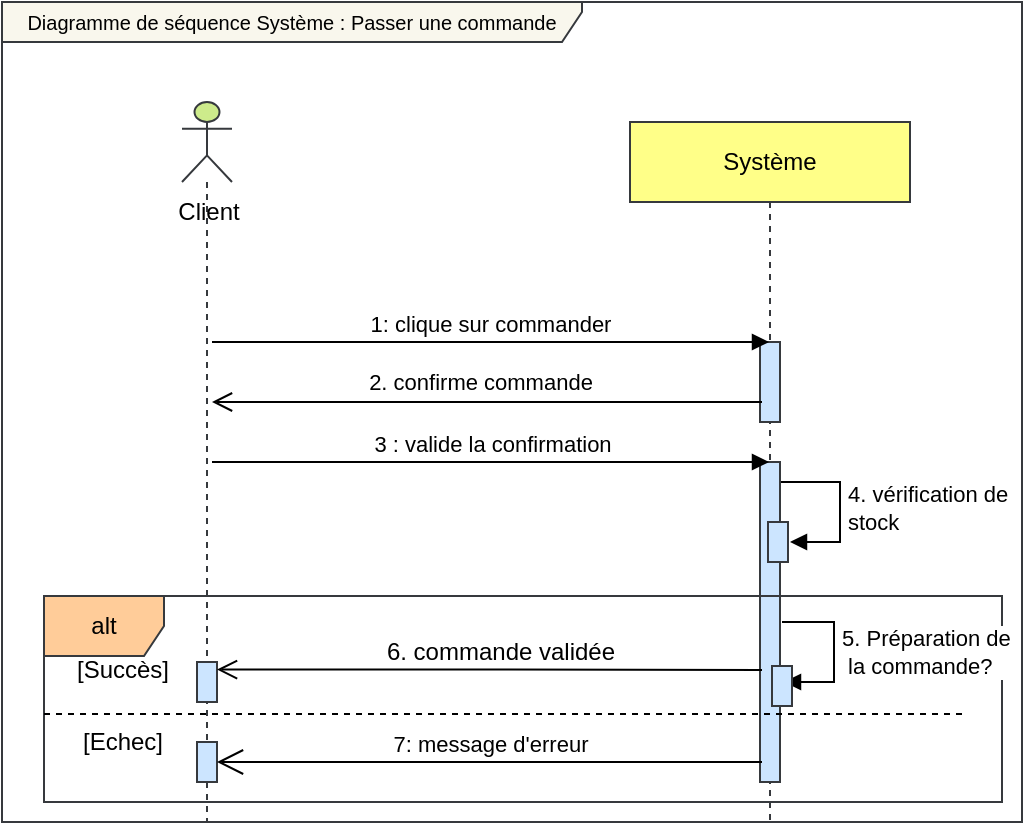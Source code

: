 <mxfile version="24.7.16">
  <diagram name="Page-1" id="L1OuqhEw-fEruu5ibHg5">
    <mxGraphModel dx="981" dy="1635" grid="1" gridSize="10" guides="1" tooltips="1" connect="1" arrows="1" fold="1" page="1" pageScale="1" pageWidth="850" pageHeight="1100" math="0" shadow="0">
      <root>
        <mxCell id="0" />
        <mxCell id="1" parent="0" />
        <mxCell id="IgNi5zP_baFBuqDR0OYr-24" value="" style="shape=umlLifeline;participant=umlActor;perimeter=lifelinePerimeter;whiteSpace=wrap;html=1;container=1;collapsible=0;recursiveResize=0;verticalAlign=top;spacingTop=36;outlineConnect=0;fillColor=#cdeb8b;strokeColor=#36393d;" parent="1" vertex="1">
          <mxGeometry x="120" width="25" height="360" as="geometry" />
        </mxCell>
        <mxCell id="IgNi5zP_baFBuqDR0OYr-40" value="" style="html=1;points=[[0,0,0,0,5],[0,1,0,0,-5],[1,0,0,0,5],[1,1,0,0,-5]];perimeter=orthogonalPerimeter;outlineConnect=0;targetShapes=umlLifeline;portConstraint=eastwest;newEdgeStyle={&quot;curved&quot;:0,&quot;rounded&quot;:0};fillColor=#cce5ff;strokeColor=#36393d;" parent="IgNi5zP_baFBuqDR0OYr-24" vertex="1">
          <mxGeometry x="7.5" y="280" width="10" height="20" as="geometry" />
        </mxCell>
        <mxCell id="IgNi5zP_baFBuqDR0OYr-25" value="" style="html=1;points=[[0,0,0,0,5],[0,1,0,0,-5],[1,0,0,0,5],[1,1,0,0,-5]];perimeter=orthogonalPerimeter;outlineConnect=0;targetShapes=umlLifeline;portConstraint=eastwest;newEdgeStyle={&quot;curved&quot;:0,&quot;rounded&quot;:0};fillColor=#cce5ff;strokeColor=#36393d;" parent="IgNi5zP_baFBuqDR0OYr-24" vertex="1">
          <mxGeometry x="7.5" y="320" width="10" height="20" as="geometry" />
        </mxCell>
        <mxCell id="IgNi5zP_baFBuqDR0OYr-26" value="Système" style="shape=umlLifeline;perimeter=lifelinePerimeter;whiteSpace=wrap;html=1;container=1;collapsible=0;recursiveResize=0;outlineConnect=0;fillColor=#ffff88;strokeColor=#36393d;" parent="1" vertex="1">
          <mxGeometry x="344" y="10" width="140" height="350" as="geometry" />
        </mxCell>
        <mxCell id="IgNi5zP_baFBuqDR0OYr-27" value="" style="html=1;points=[[0,0,0,0,5],[0,1,0,0,-5],[1,0,0,0,5],[1,1,0,0,-5]];perimeter=orthogonalPerimeter;outlineConnect=0;targetShapes=umlLifeline;portConstraint=eastwest;newEdgeStyle={&quot;curved&quot;:0,&quot;rounded&quot;:0};fillColor=#cce5ff;strokeColor=#36393d;" parent="IgNi5zP_baFBuqDR0OYr-26" vertex="1">
          <mxGeometry x="65" y="110" width="10" height="40" as="geometry" />
        </mxCell>
        <mxCell id="IgNi5zP_baFBuqDR0OYr-29" value="" style="html=1;verticalAlign=bottom;endArrow=open;endSize=8;" parent="IgNi5zP_baFBuqDR0OYr-26" edge="1">
          <mxGeometry relative="1" as="geometry">
            <mxPoint x="66" y="140" as="sourcePoint" />
            <mxPoint x="-209" y="140" as="targetPoint" />
            <Array as="points">
              <mxPoint x="-89.5" y="140" />
            </Array>
          </mxGeometry>
        </mxCell>
        <mxCell id="IgNi5zP_baFBuqDR0OYr-30" value="2. confirme commande" style="edgeLabel;html=1;align=center;verticalAlign=middle;resizable=0;points=[];" parent="IgNi5zP_baFBuqDR0OYr-29" vertex="1" connectable="0">
          <mxGeometry x="0.307" relative="1" as="geometry">
            <mxPoint x="38" y="-10" as="offset" />
          </mxGeometry>
        </mxCell>
        <mxCell id="IgNi5zP_baFBuqDR0OYr-31" value="&lt;div&gt;4. vérification de&amp;nbsp;&lt;/div&gt;&lt;div&gt;stock&lt;br&gt;&lt;/div&gt;" style="html=1;align=left;spacingLeft=2;endArrow=block;rounded=0;edgeStyle=orthogonalEdgeStyle;curved=0;rounded=0;" parent="IgNi5zP_baFBuqDR0OYr-26" edge="1">
          <mxGeometry relative="1" as="geometry">
            <mxPoint x="75" y="180" as="sourcePoint" />
            <Array as="points">
              <mxPoint x="105" y="210" />
            </Array>
            <mxPoint x="80" y="210" as="targetPoint" />
          </mxGeometry>
        </mxCell>
        <mxCell id="IgNi5zP_baFBuqDR0OYr-32" value="" style="html=1;points=[[0,0,0,0,5],[0,1,0,0,-5],[1,0,0,0,5],[1,1,0,0,-5]];perimeter=orthogonalPerimeter;outlineConnect=0;targetShapes=umlLifeline;portConstraint=eastwest;newEdgeStyle={&quot;curved&quot;:0,&quot;rounded&quot;:0};fillColor=#cce5ff;strokeColor=#36393d;" parent="IgNi5zP_baFBuqDR0OYr-26" vertex="1">
          <mxGeometry x="65" y="170" width="10" height="160" as="geometry" />
        </mxCell>
        <mxCell id="IgNi5zP_baFBuqDR0OYr-33" value="" style="html=1;points=[[0,0,0,0,5],[0,1,0,0,-5],[1,0,0,0,5],[1,1,0,0,-5]];perimeter=orthogonalPerimeter;outlineConnect=0;targetShapes=umlLifeline;portConstraint=eastwest;newEdgeStyle={&quot;curved&quot;:0,&quot;rounded&quot;:0};fillColor=#cce5ff;strokeColor=#36393d;" parent="IgNi5zP_baFBuqDR0OYr-26" vertex="1">
          <mxGeometry x="69" y="200" width="10" height="20" as="geometry" />
        </mxCell>
        <mxCell id="IgNi5zP_baFBuqDR0OYr-37" value="alt" style="shape=umlFrame;whiteSpace=wrap;html=1;fillColor=#ffcc99;strokeColor=#36393d;" parent="1" vertex="1">
          <mxGeometry x="51" y="247" width="479" height="103" as="geometry" />
        </mxCell>
        <mxCell id="IgNi5zP_baFBuqDR0OYr-38" value="1: clique sur commander" style="html=1;verticalAlign=bottom;endArrow=block;" parent="1" edge="1">
          <mxGeometry x="-0.002" width="80" relative="1" as="geometry">
            <mxPoint x="135" y="120" as="sourcePoint" />
            <mxPoint x="413.5" y="120" as="targetPoint" />
            <Array as="points">
              <mxPoint x="250" y="120" />
            </Array>
            <mxPoint as="offset" />
          </mxGeometry>
        </mxCell>
        <mxCell id="IgNi5zP_baFBuqDR0OYr-39" value="3&amp;nbsp;: valide la confirmation" style="html=1;verticalAlign=bottom;endArrow=block;" parent="1" edge="1">
          <mxGeometry width="80" relative="1" as="geometry">
            <mxPoint x="135" y="180" as="sourcePoint" />
            <mxPoint x="413.5" y="180" as="targetPoint" />
            <Array as="points">
              <mxPoint x="250" y="180" />
            </Array>
          </mxGeometry>
        </mxCell>
        <mxCell id="IgNi5zP_baFBuqDR0OYr-41" value="" style="html=1;verticalAlign=bottom;endArrow=open;endSize=8;" parent="1" edge="1">
          <mxGeometry relative="1" as="geometry">
            <mxPoint x="410" y="284" as="sourcePoint" />
            <mxPoint x="137.5" y="283.76" as="targetPoint" />
            <Array as="points">
              <mxPoint x="252" y="283.76" />
            </Array>
          </mxGeometry>
        </mxCell>
        <mxCell id="IgNi5zP_baFBuqDR0OYr-43" value="&lt;div style=&quot;font-size: 10px;&quot;&gt;&lt;font style=&quot;font-size: 10px;&quot;&gt;Diagramme de séquence Système : Passer une commande&lt;br&gt;&lt;/font&gt;&lt;/div&gt;" style="shape=umlFrame;whiteSpace=wrap;html=1;pointerEvents=0;width=290;height=20;fillColor=#f9f7ed;strokeColor=#36393d;" parent="1" vertex="1">
          <mxGeometry x="30" y="-50" width="510" height="410" as="geometry" />
        </mxCell>
        <mxCell id="IgNi5zP_baFBuqDR0OYr-44" value="Client" style="text;html=1;align=center;verticalAlign=middle;resizable=0;points=[];autosize=1;strokeColor=none;fillColor=none;" parent="1" vertex="1">
          <mxGeometry x="102.5" y="40" width="60" height="30" as="geometry" />
        </mxCell>
        <mxCell id="IgNi5zP_baFBuqDR0OYr-28" value="7: message d&#39;erreur" style="html=1;verticalAlign=bottom;endArrow=open;endSize=11;startSize=0;jumpSize=14;" parent="1" edge="1">
          <mxGeometry relative="1" as="geometry">
            <mxPoint x="410" y="330" as="sourcePoint" />
            <mxPoint x="137.5" y="330" as="targetPoint" />
            <Array as="points">
              <mxPoint x="252.5" y="330" />
            </Array>
          </mxGeometry>
        </mxCell>
        <mxCell id="IgNi5zP_baFBuqDR0OYr-42" value="6. commande validée" style="text;html=1;align=center;verticalAlign=middle;resizable=0;points=[];autosize=1;strokeColor=none;fillColor=none;" parent="1" vertex="1">
          <mxGeometry x="209" y="260" width="140" height="30" as="geometry" />
        </mxCell>
        <mxCell id="IgNi5zP_baFBuqDR0OYr-36" value="" style="line;strokeWidth=1;fillColor=none;align=left;verticalAlign=middle;spacingTop=-1;spacingLeft=3;spacingRight=3;rotatable=0;labelPosition=right;points=[];portConstraint=eastwest;strokeColor=inherit;dashed=1;" parent="1" vertex="1">
          <mxGeometry x="51" y="302" width="460" height="8" as="geometry" />
        </mxCell>
        <mxCell id="IgNi5zP_baFBuqDR0OYr-34" value="[Succès]" style="text;html=1;align=center;verticalAlign=middle;resizable=0;points=[];autosize=1;strokeColor=none;" parent="1" vertex="1">
          <mxGeometry x="60" y="274" width="60" height="20" as="geometry" />
        </mxCell>
        <mxCell id="IgNi5zP_baFBuqDR0OYr-35" value="[Echec]" style="text;html=1;align=center;verticalAlign=middle;resizable=0;points=[];autosize=1;strokeColor=none;" parent="1" vertex="1">
          <mxGeometry x="60" y="310" width="60" height="20" as="geometry" />
        </mxCell>
        <mxCell id="IgNi5zP_baFBuqDR0OYr-48" value="&lt;div&gt;5. Préparation de&lt;/div&gt;&lt;div&gt;&amp;nbsp;la commande?&lt;/div&gt;" style="html=1;align=left;spacingLeft=2;endArrow=block;rounded=0;edgeStyle=orthogonalEdgeStyle;curved=0;rounded=0;" parent="1" edge="1">
          <mxGeometry relative="1" as="geometry">
            <mxPoint x="420" y="260" as="sourcePoint" />
            <Array as="points">
              <mxPoint x="446" y="290" />
            </Array>
            <mxPoint x="421" y="290" as="targetPoint" />
          </mxGeometry>
        </mxCell>
        <mxCell id="IgNi5zP_baFBuqDR0OYr-49" value="" style="html=1;points=[[0,0,0,0,5],[0,1,0,0,-5],[1,0,0,0,5],[1,1,0,0,-5]];perimeter=orthogonalPerimeter;outlineConnect=0;targetShapes=umlLifeline;portConstraint=eastwest;newEdgeStyle={&quot;curved&quot;:0,&quot;rounded&quot;:0};fillColor=#cce5ff;strokeColor=#36393d;" parent="1" vertex="1">
          <mxGeometry x="415" y="282" width="10" height="20" as="geometry" />
        </mxCell>
      </root>
    </mxGraphModel>
  </diagram>
</mxfile>
